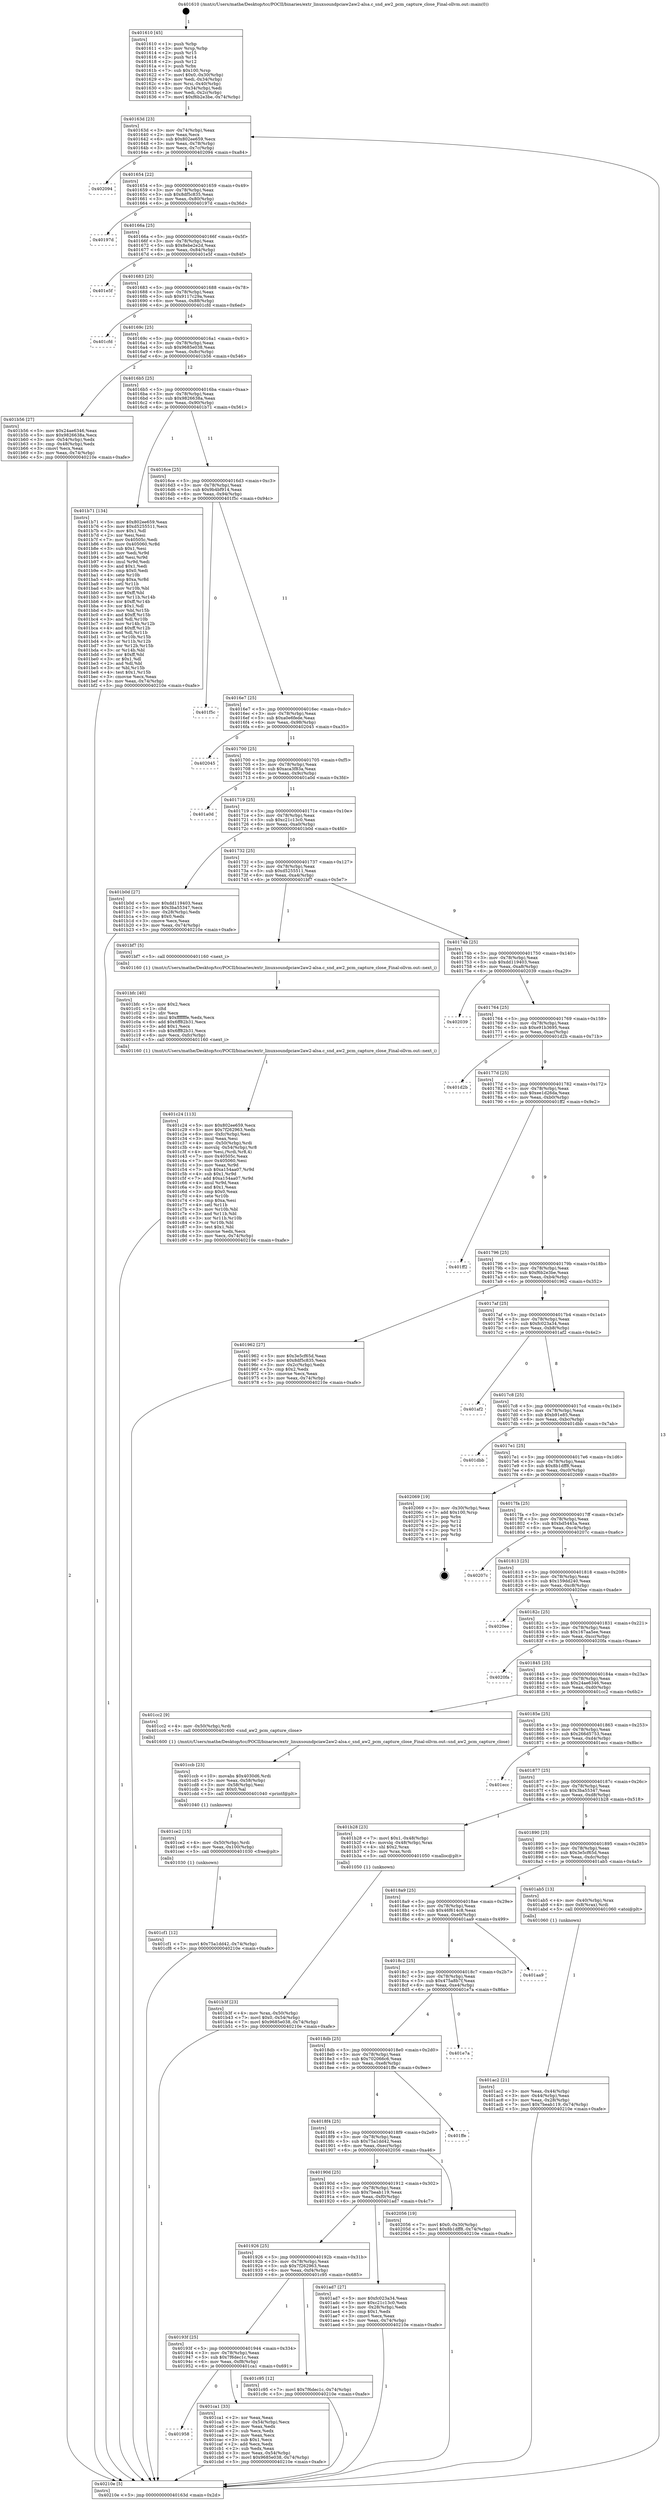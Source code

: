 digraph "0x401610" {
  label = "0x401610 (/mnt/c/Users/mathe/Desktop/tcc/POCII/binaries/extr_linuxsoundpciaw2aw2-alsa.c_snd_aw2_pcm_capture_close_Final-ollvm.out::main(0))"
  labelloc = "t"
  node[shape=record]

  Entry [label="",width=0.3,height=0.3,shape=circle,fillcolor=black,style=filled]
  "0x40163d" [label="{
     0x40163d [23]\l
     | [instrs]\l
     &nbsp;&nbsp;0x40163d \<+3\>: mov -0x74(%rbp),%eax\l
     &nbsp;&nbsp;0x401640 \<+2\>: mov %eax,%ecx\l
     &nbsp;&nbsp;0x401642 \<+6\>: sub $0x802ee659,%ecx\l
     &nbsp;&nbsp;0x401648 \<+3\>: mov %eax,-0x78(%rbp)\l
     &nbsp;&nbsp;0x40164b \<+3\>: mov %ecx,-0x7c(%rbp)\l
     &nbsp;&nbsp;0x40164e \<+6\>: je 0000000000402094 \<main+0xa84\>\l
  }"]
  "0x402094" [label="{
     0x402094\l
  }", style=dashed]
  "0x401654" [label="{
     0x401654 [22]\l
     | [instrs]\l
     &nbsp;&nbsp;0x401654 \<+5\>: jmp 0000000000401659 \<main+0x49\>\l
     &nbsp;&nbsp;0x401659 \<+3\>: mov -0x78(%rbp),%eax\l
     &nbsp;&nbsp;0x40165c \<+5\>: sub $0x8df5c835,%eax\l
     &nbsp;&nbsp;0x401661 \<+3\>: mov %eax,-0x80(%rbp)\l
     &nbsp;&nbsp;0x401664 \<+6\>: je 000000000040197d \<main+0x36d\>\l
  }"]
  Exit [label="",width=0.3,height=0.3,shape=circle,fillcolor=black,style=filled,peripheries=2]
  "0x40197d" [label="{
     0x40197d\l
  }", style=dashed]
  "0x40166a" [label="{
     0x40166a [25]\l
     | [instrs]\l
     &nbsp;&nbsp;0x40166a \<+5\>: jmp 000000000040166f \<main+0x5f\>\l
     &nbsp;&nbsp;0x40166f \<+3\>: mov -0x78(%rbp),%eax\l
     &nbsp;&nbsp;0x401672 \<+5\>: sub $0x8ebe2e2d,%eax\l
     &nbsp;&nbsp;0x401677 \<+6\>: mov %eax,-0x84(%rbp)\l
     &nbsp;&nbsp;0x40167d \<+6\>: je 0000000000401e5f \<main+0x84f\>\l
  }"]
  "0x401cf1" [label="{
     0x401cf1 [12]\l
     | [instrs]\l
     &nbsp;&nbsp;0x401cf1 \<+7\>: movl $0x75a1dd42,-0x74(%rbp)\l
     &nbsp;&nbsp;0x401cf8 \<+5\>: jmp 000000000040210e \<main+0xafe\>\l
  }"]
  "0x401e5f" [label="{
     0x401e5f\l
  }", style=dashed]
  "0x401683" [label="{
     0x401683 [25]\l
     | [instrs]\l
     &nbsp;&nbsp;0x401683 \<+5\>: jmp 0000000000401688 \<main+0x78\>\l
     &nbsp;&nbsp;0x401688 \<+3\>: mov -0x78(%rbp),%eax\l
     &nbsp;&nbsp;0x40168b \<+5\>: sub $0x9117c29a,%eax\l
     &nbsp;&nbsp;0x401690 \<+6\>: mov %eax,-0x88(%rbp)\l
     &nbsp;&nbsp;0x401696 \<+6\>: je 0000000000401cfd \<main+0x6ed\>\l
  }"]
  "0x401ce2" [label="{
     0x401ce2 [15]\l
     | [instrs]\l
     &nbsp;&nbsp;0x401ce2 \<+4\>: mov -0x50(%rbp),%rdi\l
     &nbsp;&nbsp;0x401ce6 \<+6\>: mov %eax,-0x100(%rbp)\l
     &nbsp;&nbsp;0x401cec \<+5\>: call 0000000000401030 \<free@plt\>\l
     | [calls]\l
     &nbsp;&nbsp;0x401030 \{1\} (unknown)\l
  }"]
  "0x401cfd" [label="{
     0x401cfd\l
  }", style=dashed]
  "0x40169c" [label="{
     0x40169c [25]\l
     | [instrs]\l
     &nbsp;&nbsp;0x40169c \<+5\>: jmp 00000000004016a1 \<main+0x91\>\l
     &nbsp;&nbsp;0x4016a1 \<+3\>: mov -0x78(%rbp),%eax\l
     &nbsp;&nbsp;0x4016a4 \<+5\>: sub $0x9685e038,%eax\l
     &nbsp;&nbsp;0x4016a9 \<+6\>: mov %eax,-0x8c(%rbp)\l
     &nbsp;&nbsp;0x4016af \<+6\>: je 0000000000401b56 \<main+0x546\>\l
  }"]
  "0x401ccb" [label="{
     0x401ccb [23]\l
     | [instrs]\l
     &nbsp;&nbsp;0x401ccb \<+10\>: movabs $0x4030d6,%rdi\l
     &nbsp;&nbsp;0x401cd5 \<+3\>: mov %eax,-0x58(%rbp)\l
     &nbsp;&nbsp;0x401cd8 \<+3\>: mov -0x58(%rbp),%esi\l
     &nbsp;&nbsp;0x401cdb \<+2\>: mov $0x0,%al\l
     &nbsp;&nbsp;0x401cdd \<+5\>: call 0000000000401040 \<printf@plt\>\l
     | [calls]\l
     &nbsp;&nbsp;0x401040 \{1\} (unknown)\l
  }"]
  "0x401b56" [label="{
     0x401b56 [27]\l
     | [instrs]\l
     &nbsp;&nbsp;0x401b56 \<+5\>: mov $0x24ae6346,%eax\l
     &nbsp;&nbsp;0x401b5b \<+5\>: mov $0x9826638a,%ecx\l
     &nbsp;&nbsp;0x401b60 \<+3\>: mov -0x54(%rbp),%edx\l
     &nbsp;&nbsp;0x401b63 \<+3\>: cmp -0x48(%rbp),%edx\l
     &nbsp;&nbsp;0x401b66 \<+3\>: cmovl %ecx,%eax\l
     &nbsp;&nbsp;0x401b69 \<+3\>: mov %eax,-0x74(%rbp)\l
     &nbsp;&nbsp;0x401b6c \<+5\>: jmp 000000000040210e \<main+0xafe\>\l
  }"]
  "0x4016b5" [label="{
     0x4016b5 [25]\l
     | [instrs]\l
     &nbsp;&nbsp;0x4016b5 \<+5\>: jmp 00000000004016ba \<main+0xaa\>\l
     &nbsp;&nbsp;0x4016ba \<+3\>: mov -0x78(%rbp),%eax\l
     &nbsp;&nbsp;0x4016bd \<+5\>: sub $0x9826638a,%eax\l
     &nbsp;&nbsp;0x4016c2 \<+6\>: mov %eax,-0x90(%rbp)\l
     &nbsp;&nbsp;0x4016c8 \<+6\>: je 0000000000401b71 \<main+0x561\>\l
  }"]
  "0x401958" [label="{
     0x401958\l
  }", style=dashed]
  "0x401b71" [label="{
     0x401b71 [134]\l
     | [instrs]\l
     &nbsp;&nbsp;0x401b71 \<+5\>: mov $0x802ee659,%eax\l
     &nbsp;&nbsp;0x401b76 \<+5\>: mov $0xd5255511,%ecx\l
     &nbsp;&nbsp;0x401b7b \<+2\>: mov $0x1,%dl\l
     &nbsp;&nbsp;0x401b7d \<+2\>: xor %esi,%esi\l
     &nbsp;&nbsp;0x401b7f \<+7\>: mov 0x40505c,%edi\l
     &nbsp;&nbsp;0x401b86 \<+8\>: mov 0x405060,%r8d\l
     &nbsp;&nbsp;0x401b8e \<+3\>: sub $0x1,%esi\l
     &nbsp;&nbsp;0x401b91 \<+3\>: mov %edi,%r9d\l
     &nbsp;&nbsp;0x401b94 \<+3\>: add %esi,%r9d\l
     &nbsp;&nbsp;0x401b97 \<+4\>: imul %r9d,%edi\l
     &nbsp;&nbsp;0x401b9b \<+3\>: and $0x1,%edi\l
     &nbsp;&nbsp;0x401b9e \<+3\>: cmp $0x0,%edi\l
     &nbsp;&nbsp;0x401ba1 \<+4\>: sete %r10b\l
     &nbsp;&nbsp;0x401ba5 \<+4\>: cmp $0xa,%r8d\l
     &nbsp;&nbsp;0x401ba9 \<+4\>: setl %r11b\l
     &nbsp;&nbsp;0x401bad \<+3\>: mov %r10b,%bl\l
     &nbsp;&nbsp;0x401bb0 \<+3\>: xor $0xff,%bl\l
     &nbsp;&nbsp;0x401bb3 \<+3\>: mov %r11b,%r14b\l
     &nbsp;&nbsp;0x401bb6 \<+4\>: xor $0xff,%r14b\l
     &nbsp;&nbsp;0x401bba \<+3\>: xor $0x1,%dl\l
     &nbsp;&nbsp;0x401bbd \<+3\>: mov %bl,%r15b\l
     &nbsp;&nbsp;0x401bc0 \<+4\>: and $0xff,%r15b\l
     &nbsp;&nbsp;0x401bc4 \<+3\>: and %dl,%r10b\l
     &nbsp;&nbsp;0x401bc7 \<+3\>: mov %r14b,%r12b\l
     &nbsp;&nbsp;0x401bca \<+4\>: and $0xff,%r12b\l
     &nbsp;&nbsp;0x401bce \<+3\>: and %dl,%r11b\l
     &nbsp;&nbsp;0x401bd1 \<+3\>: or %r10b,%r15b\l
     &nbsp;&nbsp;0x401bd4 \<+3\>: or %r11b,%r12b\l
     &nbsp;&nbsp;0x401bd7 \<+3\>: xor %r12b,%r15b\l
     &nbsp;&nbsp;0x401bda \<+3\>: or %r14b,%bl\l
     &nbsp;&nbsp;0x401bdd \<+3\>: xor $0xff,%bl\l
     &nbsp;&nbsp;0x401be0 \<+3\>: or $0x1,%dl\l
     &nbsp;&nbsp;0x401be3 \<+2\>: and %dl,%bl\l
     &nbsp;&nbsp;0x401be5 \<+3\>: or %bl,%r15b\l
     &nbsp;&nbsp;0x401be8 \<+4\>: test $0x1,%r15b\l
     &nbsp;&nbsp;0x401bec \<+3\>: cmovne %ecx,%eax\l
     &nbsp;&nbsp;0x401bef \<+3\>: mov %eax,-0x74(%rbp)\l
     &nbsp;&nbsp;0x401bf2 \<+5\>: jmp 000000000040210e \<main+0xafe\>\l
  }"]
  "0x4016ce" [label="{
     0x4016ce [25]\l
     | [instrs]\l
     &nbsp;&nbsp;0x4016ce \<+5\>: jmp 00000000004016d3 \<main+0xc3\>\l
     &nbsp;&nbsp;0x4016d3 \<+3\>: mov -0x78(%rbp),%eax\l
     &nbsp;&nbsp;0x4016d6 \<+5\>: sub $0x9b4bf914,%eax\l
     &nbsp;&nbsp;0x4016db \<+6\>: mov %eax,-0x94(%rbp)\l
     &nbsp;&nbsp;0x4016e1 \<+6\>: je 0000000000401f5c \<main+0x94c\>\l
  }"]
  "0x401ca1" [label="{
     0x401ca1 [33]\l
     | [instrs]\l
     &nbsp;&nbsp;0x401ca1 \<+2\>: xor %eax,%eax\l
     &nbsp;&nbsp;0x401ca3 \<+3\>: mov -0x54(%rbp),%ecx\l
     &nbsp;&nbsp;0x401ca6 \<+2\>: mov %eax,%edx\l
     &nbsp;&nbsp;0x401ca8 \<+2\>: sub %ecx,%edx\l
     &nbsp;&nbsp;0x401caa \<+2\>: mov %eax,%ecx\l
     &nbsp;&nbsp;0x401cac \<+3\>: sub $0x1,%ecx\l
     &nbsp;&nbsp;0x401caf \<+2\>: add %ecx,%edx\l
     &nbsp;&nbsp;0x401cb1 \<+2\>: sub %edx,%eax\l
     &nbsp;&nbsp;0x401cb3 \<+3\>: mov %eax,-0x54(%rbp)\l
     &nbsp;&nbsp;0x401cb6 \<+7\>: movl $0x9685e038,-0x74(%rbp)\l
     &nbsp;&nbsp;0x401cbd \<+5\>: jmp 000000000040210e \<main+0xafe\>\l
  }"]
  "0x401f5c" [label="{
     0x401f5c\l
  }", style=dashed]
  "0x4016e7" [label="{
     0x4016e7 [25]\l
     | [instrs]\l
     &nbsp;&nbsp;0x4016e7 \<+5\>: jmp 00000000004016ec \<main+0xdc\>\l
     &nbsp;&nbsp;0x4016ec \<+3\>: mov -0x78(%rbp),%eax\l
     &nbsp;&nbsp;0x4016ef \<+5\>: sub $0xa0e6fede,%eax\l
     &nbsp;&nbsp;0x4016f4 \<+6\>: mov %eax,-0x98(%rbp)\l
     &nbsp;&nbsp;0x4016fa \<+6\>: je 0000000000402045 \<main+0xa35\>\l
  }"]
  "0x40193f" [label="{
     0x40193f [25]\l
     | [instrs]\l
     &nbsp;&nbsp;0x40193f \<+5\>: jmp 0000000000401944 \<main+0x334\>\l
     &nbsp;&nbsp;0x401944 \<+3\>: mov -0x78(%rbp),%eax\l
     &nbsp;&nbsp;0x401947 \<+5\>: sub $0x7f6dec1c,%eax\l
     &nbsp;&nbsp;0x40194c \<+6\>: mov %eax,-0xf8(%rbp)\l
     &nbsp;&nbsp;0x401952 \<+6\>: je 0000000000401ca1 \<main+0x691\>\l
  }"]
  "0x402045" [label="{
     0x402045\l
  }", style=dashed]
  "0x401700" [label="{
     0x401700 [25]\l
     | [instrs]\l
     &nbsp;&nbsp;0x401700 \<+5\>: jmp 0000000000401705 \<main+0xf5\>\l
     &nbsp;&nbsp;0x401705 \<+3\>: mov -0x78(%rbp),%eax\l
     &nbsp;&nbsp;0x401708 \<+5\>: sub $0xaca3f83a,%eax\l
     &nbsp;&nbsp;0x40170d \<+6\>: mov %eax,-0x9c(%rbp)\l
     &nbsp;&nbsp;0x401713 \<+6\>: je 0000000000401a0d \<main+0x3fd\>\l
  }"]
  "0x401c95" [label="{
     0x401c95 [12]\l
     | [instrs]\l
     &nbsp;&nbsp;0x401c95 \<+7\>: movl $0x7f6dec1c,-0x74(%rbp)\l
     &nbsp;&nbsp;0x401c9c \<+5\>: jmp 000000000040210e \<main+0xafe\>\l
  }"]
  "0x401a0d" [label="{
     0x401a0d\l
  }", style=dashed]
  "0x401719" [label="{
     0x401719 [25]\l
     | [instrs]\l
     &nbsp;&nbsp;0x401719 \<+5\>: jmp 000000000040171e \<main+0x10e\>\l
     &nbsp;&nbsp;0x40171e \<+3\>: mov -0x78(%rbp),%eax\l
     &nbsp;&nbsp;0x401721 \<+5\>: sub $0xc21c13c0,%eax\l
     &nbsp;&nbsp;0x401726 \<+6\>: mov %eax,-0xa0(%rbp)\l
     &nbsp;&nbsp;0x40172c \<+6\>: je 0000000000401b0d \<main+0x4fd\>\l
  }"]
  "0x401c24" [label="{
     0x401c24 [113]\l
     | [instrs]\l
     &nbsp;&nbsp;0x401c24 \<+5\>: mov $0x802ee659,%ecx\l
     &nbsp;&nbsp;0x401c29 \<+5\>: mov $0x7f262963,%edx\l
     &nbsp;&nbsp;0x401c2e \<+6\>: mov -0xfc(%rbp),%esi\l
     &nbsp;&nbsp;0x401c34 \<+3\>: imul %eax,%esi\l
     &nbsp;&nbsp;0x401c37 \<+4\>: mov -0x50(%rbp),%rdi\l
     &nbsp;&nbsp;0x401c3b \<+4\>: movslq -0x54(%rbp),%r8\l
     &nbsp;&nbsp;0x401c3f \<+4\>: mov %esi,(%rdi,%r8,4)\l
     &nbsp;&nbsp;0x401c43 \<+7\>: mov 0x40505c,%eax\l
     &nbsp;&nbsp;0x401c4a \<+7\>: mov 0x405060,%esi\l
     &nbsp;&nbsp;0x401c51 \<+3\>: mov %eax,%r9d\l
     &nbsp;&nbsp;0x401c54 \<+7\>: sub $0xa154aa07,%r9d\l
     &nbsp;&nbsp;0x401c5b \<+4\>: sub $0x1,%r9d\l
     &nbsp;&nbsp;0x401c5f \<+7\>: add $0xa154aa07,%r9d\l
     &nbsp;&nbsp;0x401c66 \<+4\>: imul %r9d,%eax\l
     &nbsp;&nbsp;0x401c6a \<+3\>: and $0x1,%eax\l
     &nbsp;&nbsp;0x401c6d \<+3\>: cmp $0x0,%eax\l
     &nbsp;&nbsp;0x401c70 \<+4\>: sete %r10b\l
     &nbsp;&nbsp;0x401c74 \<+3\>: cmp $0xa,%esi\l
     &nbsp;&nbsp;0x401c77 \<+4\>: setl %r11b\l
     &nbsp;&nbsp;0x401c7b \<+3\>: mov %r10b,%bl\l
     &nbsp;&nbsp;0x401c7e \<+3\>: and %r11b,%bl\l
     &nbsp;&nbsp;0x401c81 \<+3\>: xor %r11b,%r10b\l
     &nbsp;&nbsp;0x401c84 \<+3\>: or %r10b,%bl\l
     &nbsp;&nbsp;0x401c87 \<+3\>: test $0x1,%bl\l
     &nbsp;&nbsp;0x401c8a \<+3\>: cmovne %edx,%ecx\l
     &nbsp;&nbsp;0x401c8d \<+3\>: mov %ecx,-0x74(%rbp)\l
     &nbsp;&nbsp;0x401c90 \<+5\>: jmp 000000000040210e \<main+0xafe\>\l
  }"]
  "0x401b0d" [label="{
     0x401b0d [27]\l
     | [instrs]\l
     &nbsp;&nbsp;0x401b0d \<+5\>: mov $0xdd119403,%eax\l
     &nbsp;&nbsp;0x401b12 \<+5\>: mov $0x3ba55347,%ecx\l
     &nbsp;&nbsp;0x401b17 \<+3\>: mov -0x28(%rbp),%edx\l
     &nbsp;&nbsp;0x401b1a \<+3\>: cmp $0x0,%edx\l
     &nbsp;&nbsp;0x401b1d \<+3\>: cmove %ecx,%eax\l
     &nbsp;&nbsp;0x401b20 \<+3\>: mov %eax,-0x74(%rbp)\l
     &nbsp;&nbsp;0x401b23 \<+5\>: jmp 000000000040210e \<main+0xafe\>\l
  }"]
  "0x401732" [label="{
     0x401732 [25]\l
     | [instrs]\l
     &nbsp;&nbsp;0x401732 \<+5\>: jmp 0000000000401737 \<main+0x127\>\l
     &nbsp;&nbsp;0x401737 \<+3\>: mov -0x78(%rbp),%eax\l
     &nbsp;&nbsp;0x40173a \<+5\>: sub $0xd5255511,%eax\l
     &nbsp;&nbsp;0x40173f \<+6\>: mov %eax,-0xa4(%rbp)\l
     &nbsp;&nbsp;0x401745 \<+6\>: je 0000000000401bf7 \<main+0x5e7\>\l
  }"]
  "0x401bfc" [label="{
     0x401bfc [40]\l
     | [instrs]\l
     &nbsp;&nbsp;0x401bfc \<+5\>: mov $0x2,%ecx\l
     &nbsp;&nbsp;0x401c01 \<+1\>: cltd\l
     &nbsp;&nbsp;0x401c02 \<+2\>: idiv %ecx\l
     &nbsp;&nbsp;0x401c04 \<+6\>: imul $0xfffffffe,%edx,%ecx\l
     &nbsp;&nbsp;0x401c0a \<+6\>: add $0x6ff82b31,%ecx\l
     &nbsp;&nbsp;0x401c10 \<+3\>: add $0x1,%ecx\l
     &nbsp;&nbsp;0x401c13 \<+6\>: sub $0x6ff82b31,%ecx\l
     &nbsp;&nbsp;0x401c19 \<+6\>: mov %ecx,-0xfc(%rbp)\l
     &nbsp;&nbsp;0x401c1f \<+5\>: call 0000000000401160 \<next_i\>\l
     | [calls]\l
     &nbsp;&nbsp;0x401160 \{1\} (/mnt/c/Users/mathe/Desktop/tcc/POCII/binaries/extr_linuxsoundpciaw2aw2-alsa.c_snd_aw2_pcm_capture_close_Final-ollvm.out::next_i)\l
  }"]
  "0x401bf7" [label="{
     0x401bf7 [5]\l
     | [instrs]\l
     &nbsp;&nbsp;0x401bf7 \<+5\>: call 0000000000401160 \<next_i\>\l
     | [calls]\l
     &nbsp;&nbsp;0x401160 \{1\} (/mnt/c/Users/mathe/Desktop/tcc/POCII/binaries/extr_linuxsoundpciaw2aw2-alsa.c_snd_aw2_pcm_capture_close_Final-ollvm.out::next_i)\l
  }"]
  "0x40174b" [label="{
     0x40174b [25]\l
     | [instrs]\l
     &nbsp;&nbsp;0x40174b \<+5\>: jmp 0000000000401750 \<main+0x140\>\l
     &nbsp;&nbsp;0x401750 \<+3\>: mov -0x78(%rbp),%eax\l
     &nbsp;&nbsp;0x401753 \<+5\>: sub $0xdd119403,%eax\l
     &nbsp;&nbsp;0x401758 \<+6\>: mov %eax,-0xa8(%rbp)\l
     &nbsp;&nbsp;0x40175e \<+6\>: je 0000000000402039 \<main+0xa29\>\l
  }"]
  "0x401b3f" [label="{
     0x401b3f [23]\l
     | [instrs]\l
     &nbsp;&nbsp;0x401b3f \<+4\>: mov %rax,-0x50(%rbp)\l
     &nbsp;&nbsp;0x401b43 \<+7\>: movl $0x0,-0x54(%rbp)\l
     &nbsp;&nbsp;0x401b4a \<+7\>: movl $0x9685e038,-0x74(%rbp)\l
     &nbsp;&nbsp;0x401b51 \<+5\>: jmp 000000000040210e \<main+0xafe\>\l
  }"]
  "0x402039" [label="{
     0x402039\l
  }", style=dashed]
  "0x401764" [label="{
     0x401764 [25]\l
     | [instrs]\l
     &nbsp;&nbsp;0x401764 \<+5\>: jmp 0000000000401769 \<main+0x159\>\l
     &nbsp;&nbsp;0x401769 \<+3\>: mov -0x78(%rbp),%eax\l
     &nbsp;&nbsp;0x40176c \<+5\>: sub $0xe91b3695,%eax\l
     &nbsp;&nbsp;0x401771 \<+6\>: mov %eax,-0xac(%rbp)\l
     &nbsp;&nbsp;0x401777 \<+6\>: je 0000000000401d2b \<main+0x71b\>\l
  }"]
  "0x401926" [label="{
     0x401926 [25]\l
     | [instrs]\l
     &nbsp;&nbsp;0x401926 \<+5\>: jmp 000000000040192b \<main+0x31b\>\l
     &nbsp;&nbsp;0x40192b \<+3\>: mov -0x78(%rbp),%eax\l
     &nbsp;&nbsp;0x40192e \<+5\>: sub $0x7f262963,%eax\l
     &nbsp;&nbsp;0x401933 \<+6\>: mov %eax,-0xf4(%rbp)\l
     &nbsp;&nbsp;0x401939 \<+6\>: je 0000000000401c95 \<main+0x685\>\l
  }"]
  "0x401d2b" [label="{
     0x401d2b\l
  }", style=dashed]
  "0x40177d" [label="{
     0x40177d [25]\l
     | [instrs]\l
     &nbsp;&nbsp;0x40177d \<+5\>: jmp 0000000000401782 \<main+0x172\>\l
     &nbsp;&nbsp;0x401782 \<+3\>: mov -0x78(%rbp),%eax\l
     &nbsp;&nbsp;0x401785 \<+5\>: sub $0xee1d26da,%eax\l
     &nbsp;&nbsp;0x40178a \<+6\>: mov %eax,-0xb0(%rbp)\l
     &nbsp;&nbsp;0x401790 \<+6\>: je 0000000000401ff2 \<main+0x9e2\>\l
  }"]
  "0x401ad7" [label="{
     0x401ad7 [27]\l
     | [instrs]\l
     &nbsp;&nbsp;0x401ad7 \<+5\>: mov $0xfc023a34,%eax\l
     &nbsp;&nbsp;0x401adc \<+5\>: mov $0xc21c13c0,%ecx\l
     &nbsp;&nbsp;0x401ae1 \<+3\>: mov -0x28(%rbp),%edx\l
     &nbsp;&nbsp;0x401ae4 \<+3\>: cmp $0x1,%edx\l
     &nbsp;&nbsp;0x401ae7 \<+3\>: cmovl %ecx,%eax\l
     &nbsp;&nbsp;0x401aea \<+3\>: mov %eax,-0x74(%rbp)\l
     &nbsp;&nbsp;0x401aed \<+5\>: jmp 000000000040210e \<main+0xafe\>\l
  }"]
  "0x401ff2" [label="{
     0x401ff2\l
  }", style=dashed]
  "0x401796" [label="{
     0x401796 [25]\l
     | [instrs]\l
     &nbsp;&nbsp;0x401796 \<+5\>: jmp 000000000040179b \<main+0x18b\>\l
     &nbsp;&nbsp;0x40179b \<+3\>: mov -0x78(%rbp),%eax\l
     &nbsp;&nbsp;0x40179e \<+5\>: sub $0xf6b2e3be,%eax\l
     &nbsp;&nbsp;0x4017a3 \<+6\>: mov %eax,-0xb4(%rbp)\l
     &nbsp;&nbsp;0x4017a9 \<+6\>: je 0000000000401962 \<main+0x352\>\l
  }"]
  "0x40190d" [label="{
     0x40190d [25]\l
     | [instrs]\l
     &nbsp;&nbsp;0x40190d \<+5\>: jmp 0000000000401912 \<main+0x302\>\l
     &nbsp;&nbsp;0x401912 \<+3\>: mov -0x78(%rbp),%eax\l
     &nbsp;&nbsp;0x401915 \<+5\>: sub $0x7beab119,%eax\l
     &nbsp;&nbsp;0x40191a \<+6\>: mov %eax,-0xf0(%rbp)\l
     &nbsp;&nbsp;0x401920 \<+6\>: je 0000000000401ad7 \<main+0x4c7\>\l
  }"]
  "0x401962" [label="{
     0x401962 [27]\l
     | [instrs]\l
     &nbsp;&nbsp;0x401962 \<+5\>: mov $0x3e5cf65d,%eax\l
     &nbsp;&nbsp;0x401967 \<+5\>: mov $0x8df5c835,%ecx\l
     &nbsp;&nbsp;0x40196c \<+3\>: mov -0x2c(%rbp),%edx\l
     &nbsp;&nbsp;0x40196f \<+3\>: cmp $0x2,%edx\l
     &nbsp;&nbsp;0x401972 \<+3\>: cmovne %ecx,%eax\l
     &nbsp;&nbsp;0x401975 \<+3\>: mov %eax,-0x74(%rbp)\l
     &nbsp;&nbsp;0x401978 \<+5\>: jmp 000000000040210e \<main+0xafe\>\l
  }"]
  "0x4017af" [label="{
     0x4017af [25]\l
     | [instrs]\l
     &nbsp;&nbsp;0x4017af \<+5\>: jmp 00000000004017b4 \<main+0x1a4\>\l
     &nbsp;&nbsp;0x4017b4 \<+3\>: mov -0x78(%rbp),%eax\l
     &nbsp;&nbsp;0x4017b7 \<+5\>: sub $0xfc023a34,%eax\l
     &nbsp;&nbsp;0x4017bc \<+6\>: mov %eax,-0xb8(%rbp)\l
     &nbsp;&nbsp;0x4017c2 \<+6\>: je 0000000000401af2 \<main+0x4e2\>\l
  }"]
  "0x40210e" [label="{
     0x40210e [5]\l
     | [instrs]\l
     &nbsp;&nbsp;0x40210e \<+5\>: jmp 000000000040163d \<main+0x2d\>\l
  }"]
  "0x401610" [label="{
     0x401610 [45]\l
     | [instrs]\l
     &nbsp;&nbsp;0x401610 \<+1\>: push %rbp\l
     &nbsp;&nbsp;0x401611 \<+3\>: mov %rsp,%rbp\l
     &nbsp;&nbsp;0x401614 \<+2\>: push %r15\l
     &nbsp;&nbsp;0x401616 \<+2\>: push %r14\l
     &nbsp;&nbsp;0x401618 \<+2\>: push %r12\l
     &nbsp;&nbsp;0x40161a \<+1\>: push %rbx\l
     &nbsp;&nbsp;0x40161b \<+7\>: sub $0x100,%rsp\l
     &nbsp;&nbsp;0x401622 \<+7\>: movl $0x0,-0x30(%rbp)\l
     &nbsp;&nbsp;0x401629 \<+3\>: mov %edi,-0x34(%rbp)\l
     &nbsp;&nbsp;0x40162c \<+4\>: mov %rsi,-0x40(%rbp)\l
     &nbsp;&nbsp;0x401630 \<+3\>: mov -0x34(%rbp),%edi\l
     &nbsp;&nbsp;0x401633 \<+3\>: mov %edi,-0x2c(%rbp)\l
     &nbsp;&nbsp;0x401636 \<+7\>: movl $0xf6b2e3be,-0x74(%rbp)\l
  }"]
  "0x402056" [label="{
     0x402056 [19]\l
     | [instrs]\l
     &nbsp;&nbsp;0x402056 \<+7\>: movl $0x0,-0x30(%rbp)\l
     &nbsp;&nbsp;0x40205d \<+7\>: movl $0x8b1dff8,-0x74(%rbp)\l
     &nbsp;&nbsp;0x402064 \<+5\>: jmp 000000000040210e \<main+0xafe\>\l
  }"]
  "0x401af2" [label="{
     0x401af2\l
  }", style=dashed]
  "0x4017c8" [label="{
     0x4017c8 [25]\l
     | [instrs]\l
     &nbsp;&nbsp;0x4017c8 \<+5\>: jmp 00000000004017cd \<main+0x1bd\>\l
     &nbsp;&nbsp;0x4017cd \<+3\>: mov -0x78(%rbp),%eax\l
     &nbsp;&nbsp;0x4017d0 \<+5\>: sub $0xb91e85,%eax\l
     &nbsp;&nbsp;0x4017d5 \<+6\>: mov %eax,-0xbc(%rbp)\l
     &nbsp;&nbsp;0x4017db \<+6\>: je 0000000000401dbb \<main+0x7ab\>\l
  }"]
  "0x4018f4" [label="{
     0x4018f4 [25]\l
     | [instrs]\l
     &nbsp;&nbsp;0x4018f4 \<+5\>: jmp 00000000004018f9 \<main+0x2e9\>\l
     &nbsp;&nbsp;0x4018f9 \<+3\>: mov -0x78(%rbp),%eax\l
     &nbsp;&nbsp;0x4018fc \<+5\>: sub $0x75a1dd42,%eax\l
     &nbsp;&nbsp;0x401901 \<+6\>: mov %eax,-0xec(%rbp)\l
     &nbsp;&nbsp;0x401907 \<+6\>: je 0000000000402056 \<main+0xa46\>\l
  }"]
  "0x401dbb" [label="{
     0x401dbb\l
  }", style=dashed]
  "0x4017e1" [label="{
     0x4017e1 [25]\l
     | [instrs]\l
     &nbsp;&nbsp;0x4017e1 \<+5\>: jmp 00000000004017e6 \<main+0x1d6\>\l
     &nbsp;&nbsp;0x4017e6 \<+3\>: mov -0x78(%rbp),%eax\l
     &nbsp;&nbsp;0x4017e9 \<+5\>: sub $0x8b1dff8,%eax\l
     &nbsp;&nbsp;0x4017ee \<+6\>: mov %eax,-0xc0(%rbp)\l
     &nbsp;&nbsp;0x4017f4 \<+6\>: je 0000000000402069 \<main+0xa59\>\l
  }"]
  "0x401ffe" [label="{
     0x401ffe\l
  }", style=dashed]
  "0x402069" [label="{
     0x402069 [19]\l
     | [instrs]\l
     &nbsp;&nbsp;0x402069 \<+3\>: mov -0x30(%rbp),%eax\l
     &nbsp;&nbsp;0x40206c \<+7\>: add $0x100,%rsp\l
     &nbsp;&nbsp;0x402073 \<+1\>: pop %rbx\l
     &nbsp;&nbsp;0x402074 \<+2\>: pop %r12\l
     &nbsp;&nbsp;0x402076 \<+2\>: pop %r14\l
     &nbsp;&nbsp;0x402078 \<+2\>: pop %r15\l
     &nbsp;&nbsp;0x40207a \<+1\>: pop %rbp\l
     &nbsp;&nbsp;0x40207b \<+1\>: ret\l
  }"]
  "0x4017fa" [label="{
     0x4017fa [25]\l
     | [instrs]\l
     &nbsp;&nbsp;0x4017fa \<+5\>: jmp 00000000004017ff \<main+0x1ef\>\l
     &nbsp;&nbsp;0x4017ff \<+3\>: mov -0x78(%rbp),%eax\l
     &nbsp;&nbsp;0x401802 \<+5\>: sub $0xbd5445a,%eax\l
     &nbsp;&nbsp;0x401807 \<+6\>: mov %eax,-0xc4(%rbp)\l
     &nbsp;&nbsp;0x40180d \<+6\>: je 000000000040207c \<main+0xa6c\>\l
  }"]
  "0x4018db" [label="{
     0x4018db [25]\l
     | [instrs]\l
     &nbsp;&nbsp;0x4018db \<+5\>: jmp 00000000004018e0 \<main+0x2d0\>\l
     &nbsp;&nbsp;0x4018e0 \<+3\>: mov -0x78(%rbp),%eax\l
     &nbsp;&nbsp;0x4018e3 \<+5\>: sub $0x702066c6,%eax\l
     &nbsp;&nbsp;0x4018e8 \<+6\>: mov %eax,-0xe8(%rbp)\l
     &nbsp;&nbsp;0x4018ee \<+6\>: je 0000000000401ffe \<main+0x9ee\>\l
  }"]
  "0x40207c" [label="{
     0x40207c\l
  }", style=dashed]
  "0x401813" [label="{
     0x401813 [25]\l
     | [instrs]\l
     &nbsp;&nbsp;0x401813 \<+5\>: jmp 0000000000401818 \<main+0x208\>\l
     &nbsp;&nbsp;0x401818 \<+3\>: mov -0x78(%rbp),%eax\l
     &nbsp;&nbsp;0x40181b \<+5\>: sub $0x159dd240,%eax\l
     &nbsp;&nbsp;0x401820 \<+6\>: mov %eax,-0xc8(%rbp)\l
     &nbsp;&nbsp;0x401826 \<+6\>: je 00000000004020ee \<main+0xade\>\l
  }"]
  "0x401e7a" [label="{
     0x401e7a\l
  }", style=dashed]
  "0x4020ee" [label="{
     0x4020ee\l
  }", style=dashed]
  "0x40182c" [label="{
     0x40182c [25]\l
     | [instrs]\l
     &nbsp;&nbsp;0x40182c \<+5\>: jmp 0000000000401831 \<main+0x221\>\l
     &nbsp;&nbsp;0x401831 \<+3\>: mov -0x78(%rbp),%eax\l
     &nbsp;&nbsp;0x401834 \<+5\>: sub $0x167aa5ee,%eax\l
     &nbsp;&nbsp;0x401839 \<+6\>: mov %eax,-0xcc(%rbp)\l
     &nbsp;&nbsp;0x40183f \<+6\>: je 00000000004020fa \<main+0xaea\>\l
  }"]
  "0x4018c2" [label="{
     0x4018c2 [25]\l
     | [instrs]\l
     &nbsp;&nbsp;0x4018c2 \<+5\>: jmp 00000000004018c7 \<main+0x2b7\>\l
     &nbsp;&nbsp;0x4018c7 \<+3\>: mov -0x78(%rbp),%eax\l
     &nbsp;&nbsp;0x4018ca \<+5\>: sub $0x475a8b7f,%eax\l
     &nbsp;&nbsp;0x4018cf \<+6\>: mov %eax,-0xe4(%rbp)\l
     &nbsp;&nbsp;0x4018d5 \<+6\>: je 0000000000401e7a \<main+0x86a\>\l
  }"]
  "0x4020fa" [label="{
     0x4020fa\l
  }", style=dashed]
  "0x401845" [label="{
     0x401845 [25]\l
     | [instrs]\l
     &nbsp;&nbsp;0x401845 \<+5\>: jmp 000000000040184a \<main+0x23a\>\l
     &nbsp;&nbsp;0x40184a \<+3\>: mov -0x78(%rbp),%eax\l
     &nbsp;&nbsp;0x40184d \<+5\>: sub $0x24ae6346,%eax\l
     &nbsp;&nbsp;0x401852 \<+6\>: mov %eax,-0xd0(%rbp)\l
     &nbsp;&nbsp;0x401858 \<+6\>: je 0000000000401cc2 \<main+0x6b2\>\l
  }"]
  "0x401aa9" [label="{
     0x401aa9\l
  }", style=dashed]
  "0x401cc2" [label="{
     0x401cc2 [9]\l
     | [instrs]\l
     &nbsp;&nbsp;0x401cc2 \<+4\>: mov -0x50(%rbp),%rdi\l
     &nbsp;&nbsp;0x401cc6 \<+5\>: call 0000000000401600 \<snd_aw2_pcm_capture_close\>\l
     | [calls]\l
     &nbsp;&nbsp;0x401600 \{1\} (/mnt/c/Users/mathe/Desktop/tcc/POCII/binaries/extr_linuxsoundpciaw2aw2-alsa.c_snd_aw2_pcm_capture_close_Final-ollvm.out::snd_aw2_pcm_capture_close)\l
  }"]
  "0x40185e" [label="{
     0x40185e [25]\l
     | [instrs]\l
     &nbsp;&nbsp;0x40185e \<+5\>: jmp 0000000000401863 \<main+0x253\>\l
     &nbsp;&nbsp;0x401863 \<+3\>: mov -0x78(%rbp),%eax\l
     &nbsp;&nbsp;0x401866 \<+5\>: sub $0x266d5753,%eax\l
     &nbsp;&nbsp;0x40186b \<+6\>: mov %eax,-0xd4(%rbp)\l
     &nbsp;&nbsp;0x401871 \<+6\>: je 0000000000401ecc \<main+0x8bc\>\l
  }"]
  "0x401ac2" [label="{
     0x401ac2 [21]\l
     | [instrs]\l
     &nbsp;&nbsp;0x401ac2 \<+3\>: mov %eax,-0x44(%rbp)\l
     &nbsp;&nbsp;0x401ac5 \<+3\>: mov -0x44(%rbp),%eax\l
     &nbsp;&nbsp;0x401ac8 \<+3\>: mov %eax,-0x28(%rbp)\l
     &nbsp;&nbsp;0x401acb \<+7\>: movl $0x7beab119,-0x74(%rbp)\l
     &nbsp;&nbsp;0x401ad2 \<+5\>: jmp 000000000040210e \<main+0xafe\>\l
  }"]
  "0x401ecc" [label="{
     0x401ecc\l
  }", style=dashed]
  "0x401877" [label="{
     0x401877 [25]\l
     | [instrs]\l
     &nbsp;&nbsp;0x401877 \<+5\>: jmp 000000000040187c \<main+0x26c\>\l
     &nbsp;&nbsp;0x40187c \<+3\>: mov -0x78(%rbp),%eax\l
     &nbsp;&nbsp;0x40187f \<+5\>: sub $0x3ba55347,%eax\l
     &nbsp;&nbsp;0x401884 \<+6\>: mov %eax,-0xd8(%rbp)\l
     &nbsp;&nbsp;0x40188a \<+6\>: je 0000000000401b28 \<main+0x518\>\l
  }"]
  "0x4018a9" [label="{
     0x4018a9 [25]\l
     | [instrs]\l
     &nbsp;&nbsp;0x4018a9 \<+5\>: jmp 00000000004018ae \<main+0x29e\>\l
     &nbsp;&nbsp;0x4018ae \<+3\>: mov -0x78(%rbp),%eax\l
     &nbsp;&nbsp;0x4018b1 \<+5\>: sub $0x46f614c8,%eax\l
     &nbsp;&nbsp;0x4018b6 \<+6\>: mov %eax,-0xe0(%rbp)\l
     &nbsp;&nbsp;0x4018bc \<+6\>: je 0000000000401aa9 \<main+0x499\>\l
  }"]
  "0x401b28" [label="{
     0x401b28 [23]\l
     | [instrs]\l
     &nbsp;&nbsp;0x401b28 \<+7\>: movl $0x1,-0x48(%rbp)\l
     &nbsp;&nbsp;0x401b2f \<+4\>: movslq -0x48(%rbp),%rax\l
     &nbsp;&nbsp;0x401b33 \<+4\>: shl $0x2,%rax\l
     &nbsp;&nbsp;0x401b37 \<+3\>: mov %rax,%rdi\l
     &nbsp;&nbsp;0x401b3a \<+5\>: call 0000000000401050 \<malloc@plt\>\l
     | [calls]\l
     &nbsp;&nbsp;0x401050 \{1\} (unknown)\l
  }"]
  "0x401890" [label="{
     0x401890 [25]\l
     | [instrs]\l
     &nbsp;&nbsp;0x401890 \<+5\>: jmp 0000000000401895 \<main+0x285\>\l
     &nbsp;&nbsp;0x401895 \<+3\>: mov -0x78(%rbp),%eax\l
     &nbsp;&nbsp;0x401898 \<+5\>: sub $0x3e5cf65d,%eax\l
     &nbsp;&nbsp;0x40189d \<+6\>: mov %eax,-0xdc(%rbp)\l
     &nbsp;&nbsp;0x4018a3 \<+6\>: je 0000000000401ab5 \<main+0x4a5\>\l
  }"]
  "0x401ab5" [label="{
     0x401ab5 [13]\l
     | [instrs]\l
     &nbsp;&nbsp;0x401ab5 \<+4\>: mov -0x40(%rbp),%rax\l
     &nbsp;&nbsp;0x401ab9 \<+4\>: mov 0x8(%rax),%rdi\l
     &nbsp;&nbsp;0x401abd \<+5\>: call 0000000000401060 \<atoi@plt\>\l
     | [calls]\l
     &nbsp;&nbsp;0x401060 \{1\} (unknown)\l
  }"]
  Entry -> "0x401610" [label=" 1"]
  "0x40163d" -> "0x402094" [label=" 0"]
  "0x40163d" -> "0x401654" [label=" 14"]
  "0x402069" -> Exit [label=" 1"]
  "0x401654" -> "0x40197d" [label=" 0"]
  "0x401654" -> "0x40166a" [label=" 14"]
  "0x402056" -> "0x40210e" [label=" 1"]
  "0x40166a" -> "0x401e5f" [label=" 0"]
  "0x40166a" -> "0x401683" [label=" 14"]
  "0x401cf1" -> "0x40210e" [label=" 1"]
  "0x401683" -> "0x401cfd" [label=" 0"]
  "0x401683" -> "0x40169c" [label=" 14"]
  "0x401ce2" -> "0x401cf1" [label=" 1"]
  "0x40169c" -> "0x401b56" [label=" 2"]
  "0x40169c" -> "0x4016b5" [label=" 12"]
  "0x401ccb" -> "0x401ce2" [label=" 1"]
  "0x4016b5" -> "0x401b71" [label=" 1"]
  "0x4016b5" -> "0x4016ce" [label=" 11"]
  "0x401cc2" -> "0x401ccb" [label=" 1"]
  "0x4016ce" -> "0x401f5c" [label=" 0"]
  "0x4016ce" -> "0x4016e7" [label=" 11"]
  "0x401ca1" -> "0x40210e" [label=" 1"]
  "0x4016e7" -> "0x402045" [label=" 0"]
  "0x4016e7" -> "0x401700" [label=" 11"]
  "0x40193f" -> "0x401ca1" [label=" 1"]
  "0x401700" -> "0x401a0d" [label=" 0"]
  "0x401700" -> "0x401719" [label=" 11"]
  "0x40193f" -> "0x401958" [label=" 0"]
  "0x401719" -> "0x401b0d" [label=" 1"]
  "0x401719" -> "0x401732" [label=" 10"]
  "0x401926" -> "0x40193f" [label=" 1"]
  "0x401732" -> "0x401bf7" [label=" 1"]
  "0x401732" -> "0x40174b" [label=" 9"]
  "0x401926" -> "0x401c95" [label=" 1"]
  "0x40174b" -> "0x402039" [label=" 0"]
  "0x40174b" -> "0x401764" [label=" 9"]
  "0x401c95" -> "0x40210e" [label=" 1"]
  "0x401764" -> "0x401d2b" [label=" 0"]
  "0x401764" -> "0x40177d" [label=" 9"]
  "0x401c24" -> "0x40210e" [label=" 1"]
  "0x40177d" -> "0x401ff2" [label=" 0"]
  "0x40177d" -> "0x401796" [label=" 9"]
  "0x401bfc" -> "0x401c24" [label=" 1"]
  "0x401796" -> "0x401962" [label=" 1"]
  "0x401796" -> "0x4017af" [label=" 8"]
  "0x401962" -> "0x40210e" [label=" 1"]
  "0x401610" -> "0x40163d" [label=" 1"]
  "0x40210e" -> "0x40163d" [label=" 13"]
  "0x401b71" -> "0x40210e" [label=" 1"]
  "0x4017af" -> "0x401af2" [label=" 0"]
  "0x4017af" -> "0x4017c8" [label=" 8"]
  "0x401b56" -> "0x40210e" [label=" 2"]
  "0x4017c8" -> "0x401dbb" [label=" 0"]
  "0x4017c8" -> "0x4017e1" [label=" 8"]
  "0x401b28" -> "0x401b3f" [label=" 1"]
  "0x4017e1" -> "0x402069" [label=" 1"]
  "0x4017e1" -> "0x4017fa" [label=" 7"]
  "0x401b0d" -> "0x40210e" [label=" 1"]
  "0x4017fa" -> "0x40207c" [label=" 0"]
  "0x4017fa" -> "0x401813" [label=" 7"]
  "0x40190d" -> "0x401926" [label=" 2"]
  "0x401813" -> "0x4020ee" [label=" 0"]
  "0x401813" -> "0x40182c" [label=" 7"]
  "0x40190d" -> "0x401ad7" [label=" 1"]
  "0x40182c" -> "0x4020fa" [label=" 0"]
  "0x40182c" -> "0x401845" [label=" 7"]
  "0x4018f4" -> "0x40190d" [label=" 3"]
  "0x401845" -> "0x401cc2" [label=" 1"]
  "0x401845" -> "0x40185e" [label=" 6"]
  "0x4018f4" -> "0x402056" [label=" 1"]
  "0x40185e" -> "0x401ecc" [label=" 0"]
  "0x40185e" -> "0x401877" [label=" 6"]
  "0x4018db" -> "0x4018f4" [label=" 4"]
  "0x401877" -> "0x401b28" [label=" 1"]
  "0x401877" -> "0x401890" [label=" 5"]
  "0x4018db" -> "0x401ffe" [label=" 0"]
  "0x401890" -> "0x401ab5" [label=" 1"]
  "0x401890" -> "0x4018a9" [label=" 4"]
  "0x401ab5" -> "0x401ac2" [label=" 1"]
  "0x401ac2" -> "0x40210e" [label=" 1"]
  "0x401b3f" -> "0x40210e" [label=" 1"]
  "0x4018a9" -> "0x401aa9" [label=" 0"]
  "0x4018a9" -> "0x4018c2" [label=" 4"]
  "0x401bf7" -> "0x401bfc" [label=" 1"]
  "0x4018c2" -> "0x401e7a" [label=" 0"]
  "0x4018c2" -> "0x4018db" [label=" 4"]
  "0x401ad7" -> "0x40210e" [label=" 1"]
}
